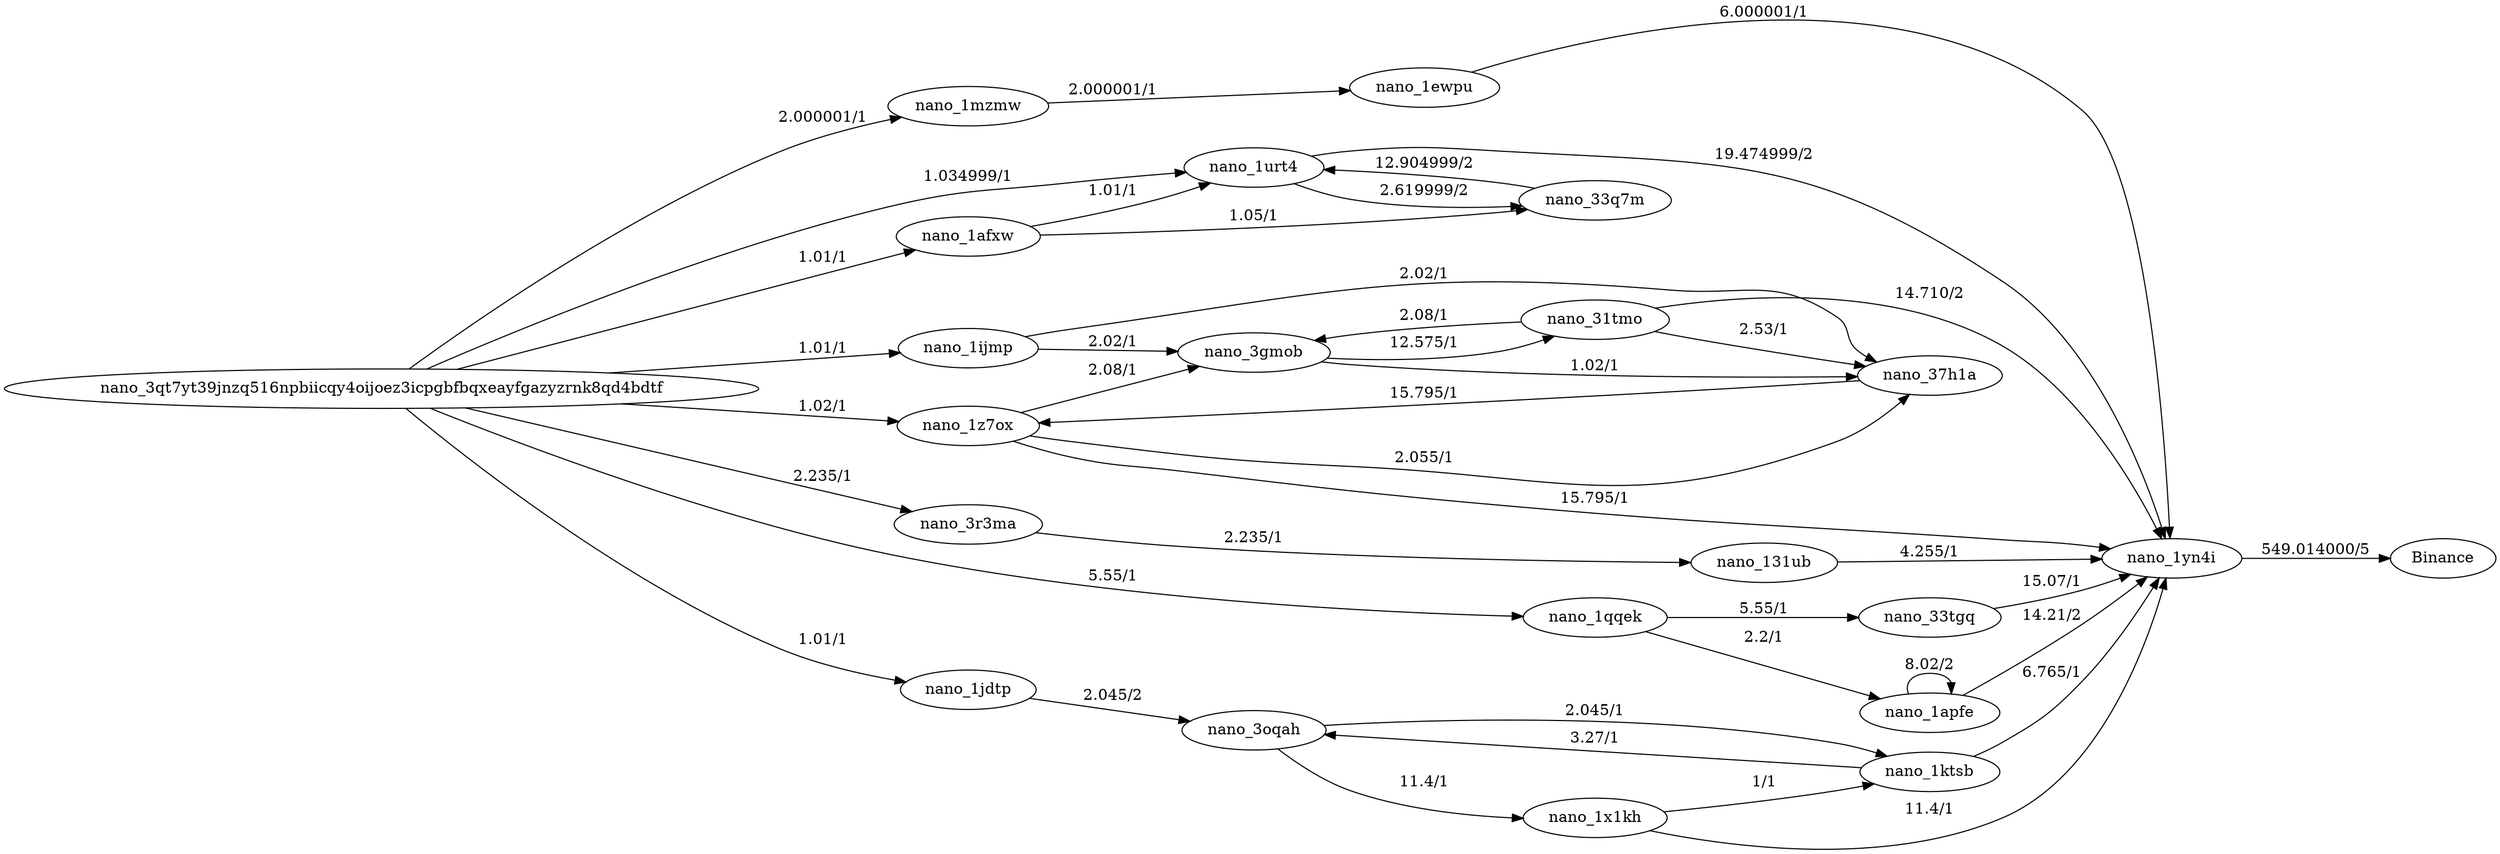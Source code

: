 digraph {
	graph [rankdir=LR]
	nano_3qt7yt39jnzq516npbiicqy4oijoez3icpgbfbqxeayfgazyzrnk8qd4bdtf [URL="https://nanocrawler.cc/explorer/account/nano_3qt7yt39jnzq516npbiicqy4oijoez3icpgbfbqxeayfgazyzrnk8qd4bdtf/history"]
	nano_1mzmwktsuayytipudnh6g53whsjzr8oiajbyom8krdrtm59dueixjepjf5fn [label=nano_1mzmw URL="https://nanocrawler.cc/explorer/account/nano_1mzmwktsuayytipudnh6g53whsjzr8oiajbyom8krdrtm59dueixjepjf5fn/history"]
	nano_3qt7yt39jnzq516npbiicqy4oijoez3icpgbfbqxeayfgazyzrnk8qd4bdtf -> nano_1mzmwktsuayytipudnh6g53whsjzr8oiajbyom8krdrtm59dueixjepjf5fn [label="2.000001/1"]
	nano_1z7oxugm9ce8xpt1wh4i5zp47mpfjbneimewmpdo1w6mups88adkmggby1q9 [label=nano_1z7ox URL="https://nanocrawler.cc/explorer/account/nano_1z7oxugm9ce8xpt1wh4i5zp47mpfjbneimewmpdo1w6mups88adkmggby1q9/history"]
	nano_3qt7yt39jnzq516npbiicqy4oijoez3icpgbfbqxeayfgazyzrnk8qd4bdtf -> nano_1z7oxugm9ce8xpt1wh4i5zp47mpfjbneimewmpdo1w6mups88adkmggby1q9 [label="1.02/1"]
	nano_1ijmp98wncewk48ak87rhkwwej3fissfe4anjnnxk7ifernrnp3wxryqop81 [label=nano_1ijmp URL="https://nanocrawler.cc/explorer/account/nano_1ijmp98wncewk48ak87rhkwwej3fissfe4anjnnxk7ifernrnp3wxryqop81/history"]
	nano_3qt7yt39jnzq516npbiicqy4oijoez3icpgbfbqxeayfgazyzrnk8qd4bdtf -> nano_1ijmp98wncewk48ak87rhkwwej3fissfe4anjnnxk7ifernrnp3wxryqop81 [label="1.01/1"]
	nano_1afxwzsdmti5we4xkxkxikuodegahnyi3ijio64aafduecm5kq9axwbxtkxx [label=nano_1afxw URL="https://nanocrawler.cc/explorer/account/nano_1afxwzsdmti5we4xkxkxikuodegahnyi3ijio64aafduecm5kq9axwbxtkxx/history"]
	nano_3qt7yt39jnzq516npbiicqy4oijoez3icpgbfbqxeayfgazyzrnk8qd4bdtf -> nano_1afxwzsdmti5we4xkxkxikuodegahnyi3ijio64aafduecm5kq9axwbxtkxx [label="1.01/1"]
	nano_1urt4m979igp1bfrnrajswarfscj7aw5gdsy7jkzgbhmob5zcayjq5hqwe9e [label=nano_1urt4 URL="https://nanocrawler.cc/explorer/account/nano_1urt4m979igp1bfrnrajswarfscj7aw5gdsy7jkzgbhmob5zcayjq5hqwe9e/history"]
	nano_3qt7yt39jnzq516npbiicqy4oijoez3icpgbfbqxeayfgazyzrnk8qd4bdtf -> nano_1urt4m979igp1bfrnrajswarfscj7aw5gdsy7jkzgbhmob5zcayjq5hqwe9e [label="1.034999/1"]
	nano_1jdtpk7p76exs17m5pkjub9zku4dmek6dzmoqtbiub5iahkggoj9uhna1xcb [label=nano_1jdtp URL="https://nanocrawler.cc/explorer/account/nano_1jdtpk7p76exs17m5pkjub9zku4dmek6dzmoqtbiub5iahkggoj9uhna1xcb/history"]
	nano_3qt7yt39jnzq516npbiicqy4oijoez3icpgbfbqxeayfgazyzrnk8qd4bdtf -> nano_1jdtpk7p76exs17m5pkjub9zku4dmek6dzmoqtbiub5iahkggoj9uhna1xcb [label="1.01/1"]
	nano_3r3maaoa4a15rxy587gg9minmayyfb3b5r6ynhywgtdey6pjkyn1tb3c7r4x [label=nano_3r3ma URL="https://nanocrawler.cc/explorer/account/nano_3r3maaoa4a15rxy587gg9minmayyfb3b5r6ynhywgtdey6pjkyn1tb3c7r4x/history"]
	nano_3qt7yt39jnzq516npbiicqy4oijoez3icpgbfbqxeayfgazyzrnk8qd4bdtf -> nano_3r3maaoa4a15rxy587gg9minmayyfb3b5r6ynhywgtdey6pjkyn1tb3c7r4x [label="2.235/1"]
	nano_1qqekerd1dand9j78ec6rsrhrac6rptiuwei86eh3fkdmw9r5khtwdtgfd4w [label=nano_1qqek URL="https://nanocrawler.cc/explorer/account/nano_1qqekerd1dand9j78ec6rsrhrac6rptiuwei86eh3fkdmw9r5khtwdtgfd4w/history"]
	nano_3qt7yt39jnzq516npbiicqy4oijoez3icpgbfbqxeayfgazyzrnk8qd4bdtf -> nano_1qqekerd1dand9j78ec6rsrhrac6rptiuwei86eh3fkdmw9r5khtwdtgfd4w [label="5.55/1"]
	nano_1jdtpk7p76exs17m5pkjub9zku4dmek6dzmoqtbiub5iahkggoj9uhna1xcb [label=nano_1jdtp URL="https://nanocrawler.cc/explorer/account/nano_1jdtpk7p76exs17m5pkjub9zku4dmek6dzmoqtbiub5iahkggoj9uhna1xcb/history"]
	nano_3oqahrgqmb51j6tap96x3yhphrguy8a597ugm5t91g73tgnkfmdh6dbuyx5d [label=nano_3oqah URL="https://nanocrawler.cc/explorer/account/nano_3oqahrgqmb51j6tap96x3yhphrguy8a597ugm5t91g73tgnkfmdh6dbuyx5d/history"]
	nano_1jdtpk7p76exs17m5pkjub9zku4dmek6dzmoqtbiub5iahkggoj9uhna1xcb -> nano_3oqahrgqmb51j6tap96x3yhphrguy8a597ugm5t91g73tgnkfmdh6dbuyx5d [label="2.045/2"]
	nano_1urt4m979igp1bfrnrajswarfscj7aw5gdsy7jkzgbhmob5zcayjq5hqwe9e [label=nano_1urt4 URL="https://nanocrawler.cc/explorer/account/nano_1urt4m979igp1bfrnrajswarfscj7aw5gdsy7jkzgbhmob5zcayjq5hqwe9e/history"]
	nano_1yn4ips8wry57sfj4hnkgodyrpu67bgpeassmrne46sg9uhr6obnmkgxyr9q [label=nano_1yn4i URL="https://nanocrawler.cc/explorer/account/nano_1yn4ips8wry57sfj4hnkgodyrpu67bgpeassmrne46sg9uhr6obnmkgxyr9q/history"]
	nano_1urt4m979igp1bfrnrajswarfscj7aw5gdsy7jkzgbhmob5zcayjq5hqwe9e -> nano_1yn4ips8wry57sfj4hnkgodyrpu67bgpeassmrne46sg9uhr6obnmkgxyr9q [label="19.474999/2"]
	nano_1urt4m979igp1bfrnrajswarfscj7aw5gdsy7jkzgbhmob5zcayjq5hqwe9e [label=nano_1urt4 URL="https://nanocrawler.cc/explorer/account/nano_1urt4m979igp1bfrnrajswarfscj7aw5gdsy7jkzgbhmob5zcayjq5hqwe9e/history"]
	nano_33q7mbzzx4urqwjz59pyweiba1scjp7aiemk3wctfwund7mpr4autyed4hy3 [label=nano_33q7m URL="https://nanocrawler.cc/explorer/account/nano_33q7mbzzx4urqwjz59pyweiba1scjp7aiemk3wctfwund7mpr4autyed4hy3/history"]
	nano_1urt4m979igp1bfrnrajswarfscj7aw5gdsy7jkzgbhmob5zcayjq5hqwe9e -> nano_33q7mbzzx4urqwjz59pyweiba1scjp7aiemk3wctfwund7mpr4autyed4hy3 [label="2.619999/2"]
	nano_1ijmp98wncewk48ak87rhkwwej3fissfe4anjnnxk7ifernrnp3wxryqop81 [label=nano_1ijmp URL="https://nanocrawler.cc/explorer/account/nano_1ijmp98wncewk48ak87rhkwwej3fissfe4anjnnxk7ifernrnp3wxryqop81/history"]
	nano_37h1aqpeesn5xap4mjjjj9gnmdkyptn8mmmb1xhx8m6176h8emaeps5wq67q [label=nano_37h1a URL="https://nanocrawler.cc/explorer/account/nano_37h1aqpeesn5xap4mjjjj9gnmdkyptn8mmmb1xhx8m6176h8emaeps5wq67q/history"]
	nano_1ijmp98wncewk48ak87rhkwwej3fissfe4anjnnxk7ifernrnp3wxryqop81 -> nano_37h1aqpeesn5xap4mjjjj9gnmdkyptn8mmmb1xhx8m6176h8emaeps5wq67q [label="2.02/1"]
	nano_1ijmp98wncewk48ak87rhkwwej3fissfe4anjnnxk7ifernrnp3wxryqop81 [label=nano_1ijmp URL="https://nanocrawler.cc/explorer/account/nano_1ijmp98wncewk48ak87rhkwwej3fissfe4anjnnxk7ifernrnp3wxryqop81/history"]
	nano_3gmobrncois7fe1pn9ue5niqtbsw6jp68oscfxuqptymjs7ebi6fz8sjq1ou [label=nano_3gmob URL="https://nanocrawler.cc/explorer/account/nano_3gmobrncois7fe1pn9ue5niqtbsw6jp68oscfxuqptymjs7ebi6fz8sjq1ou/history"]
	nano_1ijmp98wncewk48ak87rhkwwej3fissfe4anjnnxk7ifernrnp3wxryqop81 -> nano_3gmobrncois7fe1pn9ue5niqtbsw6jp68oscfxuqptymjs7ebi6fz8sjq1ou [label="2.02/1"]
	nano_1mzmwktsuayytipudnh6g53whsjzr8oiajbyom8krdrtm59dueixjepjf5fn [label=nano_1mzmw URL="https://nanocrawler.cc/explorer/account/nano_1mzmwktsuayytipudnh6g53whsjzr8oiajbyom8krdrtm59dueixjepjf5fn/history"]
	nano_1ewpuigknz9k9xug77xw8d8w1auyuas35k3y1oxbcap64rx3pdi8wzbo5o5w [label=nano_1ewpu URL="https://nanocrawler.cc/explorer/account/nano_1ewpuigknz9k9xug77xw8d8w1auyuas35k3y1oxbcap64rx3pdi8wzbo5o5w/history"]
	nano_1mzmwktsuayytipudnh6g53whsjzr8oiajbyom8krdrtm59dueixjepjf5fn -> nano_1ewpuigknz9k9xug77xw8d8w1auyuas35k3y1oxbcap64rx3pdi8wzbo5o5w [label="2.000001/1"]
	nano_1afxwzsdmti5we4xkxkxikuodegahnyi3ijio64aafduecm5kq9axwbxtkxx [label=nano_1afxw URL="https://nanocrawler.cc/explorer/account/nano_1afxwzsdmti5we4xkxkxikuodegahnyi3ijio64aafduecm5kq9axwbxtkxx/history"]
	nano_1urt4m979igp1bfrnrajswarfscj7aw5gdsy7jkzgbhmob5zcayjq5hqwe9e [label=nano_1urt4 URL="https://nanocrawler.cc/explorer/account/nano_1urt4m979igp1bfrnrajswarfscj7aw5gdsy7jkzgbhmob5zcayjq5hqwe9e/history"]
	nano_1afxwzsdmti5we4xkxkxikuodegahnyi3ijio64aafduecm5kq9axwbxtkxx -> nano_1urt4m979igp1bfrnrajswarfscj7aw5gdsy7jkzgbhmob5zcayjq5hqwe9e [label="1.01/1"]
	nano_1afxwzsdmti5we4xkxkxikuodegahnyi3ijio64aafduecm5kq9axwbxtkxx [label=nano_1afxw URL="https://nanocrawler.cc/explorer/account/nano_1afxwzsdmti5we4xkxkxikuodegahnyi3ijio64aafduecm5kq9axwbxtkxx/history"]
	nano_33q7mbzzx4urqwjz59pyweiba1scjp7aiemk3wctfwund7mpr4autyed4hy3 [label=nano_33q7m URL="https://nanocrawler.cc/explorer/account/nano_33q7mbzzx4urqwjz59pyweiba1scjp7aiemk3wctfwund7mpr4autyed4hy3/history"]
	nano_1afxwzsdmti5we4xkxkxikuodegahnyi3ijio64aafduecm5kq9axwbxtkxx -> nano_33q7mbzzx4urqwjz59pyweiba1scjp7aiemk3wctfwund7mpr4autyed4hy3 [label="1.05/1"]
	nano_3r3maaoa4a15rxy587gg9minmayyfb3b5r6ynhywgtdey6pjkyn1tb3c7r4x [label=nano_3r3ma URL="https://nanocrawler.cc/explorer/account/nano_3r3maaoa4a15rxy587gg9minmayyfb3b5r6ynhywgtdey6pjkyn1tb3c7r4x/history"]
	nano_131ubrcdie57twu41y4nh8sa4t1gqhjcedkcaaks4q4aut85nwn65wj6qifo [label=nano_131ub URL="https://nanocrawler.cc/explorer/account/nano_131ubrcdie57twu41y4nh8sa4t1gqhjcedkcaaks4q4aut85nwn65wj6qifo/history"]
	nano_3r3maaoa4a15rxy587gg9minmayyfb3b5r6ynhywgtdey6pjkyn1tb3c7r4x -> nano_131ubrcdie57twu41y4nh8sa4t1gqhjcedkcaaks4q4aut85nwn65wj6qifo [label="2.235/1"]
	nano_1qqekerd1dand9j78ec6rsrhrac6rptiuwei86eh3fkdmw9r5khtwdtgfd4w [label=nano_1qqek URL="https://nanocrawler.cc/explorer/account/nano_1qqekerd1dand9j78ec6rsrhrac6rptiuwei86eh3fkdmw9r5khtwdtgfd4w/history"]
	nano_1apfegh11y4juznrgpbz6dqrw8bpheoiw336s1asf818m5joc7r69iuou7s6 [label=nano_1apfe URL="https://nanocrawler.cc/explorer/account/nano_1apfegh11y4juznrgpbz6dqrw8bpheoiw336s1asf818m5joc7r69iuou7s6/history"]
	nano_1qqekerd1dand9j78ec6rsrhrac6rptiuwei86eh3fkdmw9r5khtwdtgfd4w -> nano_1apfegh11y4juznrgpbz6dqrw8bpheoiw336s1asf818m5joc7r69iuou7s6 [label="2.2/1"]
	nano_1qqekerd1dand9j78ec6rsrhrac6rptiuwei86eh3fkdmw9r5khtwdtgfd4w [label=nano_1qqek URL="https://nanocrawler.cc/explorer/account/nano_1qqekerd1dand9j78ec6rsrhrac6rptiuwei86eh3fkdmw9r5khtwdtgfd4w/history"]
	nano_33tgqesgpm819xhgynbnq7jzk95tkkfpqkt9m1meuzbaeejy8u98w33xpgdk [label=nano_33tgq URL="https://nanocrawler.cc/explorer/account/nano_33tgqesgpm819xhgynbnq7jzk95tkkfpqkt9m1meuzbaeejy8u98w33xpgdk/history"]
	nano_1qqekerd1dand9j78ec6rsrhrac6rptiuwei86eh3fkdmw9r5khtwdtgfd4w -> nano_33tgqesgpm819xhgynbnq7jzk95tkkfpqkt9m1meuzbaeejy8u98w33xpgdk [label="5.55/1"]
	nano_1z7oxugm9ce8xpt1wh4i5zp47mpfjbneimewmpdo1w6mups88adkmggby1q9 [label=nano_1z7ox URL="https://nanocrawler.cc/explorer/account/nano_1z7oxugm9ce8xpt1wh4i5zp47mpfjbneimewmpdo1w6mups88adkmggby1q9/history"]
	nano_1yn4ips8wry57sfj4hnkgodyrpu67bgpeassmrne46sg9uhr6obnmkgxyr9q [label=nano_1yn4i URL="https://nanocrawler.cc/explorer/account/nano_1yn4ips8wry57sfj4hnkgodyrpu67bgpeassmrne46sg9uhr6obnmkgxyr9q/history"]
	nano_1z7oxugm9ce8xpt1wh4i5zp47mpfjbneimewmpdo1w6mups88adkmggby1q9 -> nano_1yn4ips8wry57sfj4hnkgodyrpu67bgpeassmrne46sg9uhr6obnmkgxyr9q [label="15.795/1"]
	nano_1z7oxugm9ce8xpt1wh4i5zp47mpfjbneimewmpdo1w6mups88adkmggby1q9 [label=nano_1z7ox URL="https://nanocrawler.cc/explorer/account/nano_1z7oxugm9ce8xpt1wh4i5zp47mpfjbneimewmpdo1w6mups88adkmggby1q9/history"]
	nano_37h1aqpeesn5xap4mjjjj9gnmdkyptn8mmmb1xhx8m6176h8emaeps5wq67q [label=nano_37h1a URL="https://nanocrawler.cc/explorer/account/nano_37h1aqpeesn5xap4mjjjj9gnmdkyptn8mmmb1xhx8m6176h8emaeps5wq67q/history"]
	nano_1z7oxugm9ce8xpt1wh4i5zp47mpfjbneimewmpdo1w6mups88adkmggby1q9 -> nano_37h1aqpeesn5xap4mjjjj9gnmdkyptn8mmmb1xhx8m6176h8emaeps5wq67q [label="2.055/1"]
	nano_1z7oxugm9ce8xpt1wh4i5zp47mpfjbneimewmpdo1w6mups88adkmggby1q9 [label=nano_1z7ox URL="https://nanocrawler.cc/explorer/account/nano_1z7oxugm9ce8xpt1wh4i5zp47mpfjbneimewmpdo1w6mups88adkmggby1q9/history"]
	nano_3gmobrncois7fe1pn9ue5niqtbsw6jp68oscfxuqptymjs7ebi6fz8sjq1ou [label=nano_3gmob URL="https://nanocrawler.cc/explorer/account/nano_3gmobrncois7fe1pn9ue5niqtbsw6jp68oscfxuqptymjs7ebi6fz8sjq1ou/history"]
	nano_1z7oxugm9ce8xpt1wh4i5zp47mpfjbneimewmpdo1w6mups88adkmggby1q9 -> nano_3gmobrncois7fe1pn9ue5niqtbsw6jp68oscfxuqptymjs7ebi6fz8sjq1ou [label="2.08/1"]
	nano_1yn4ips8wry57sfj4hnkgodyrpu67bgpeassmrne46sg9uhr6obnmkgxyr9q [label=nano_1yn4i URL="https://nanocrawler.cc/explorer/account/nano_1yn4ips8wry57sfj4hnkgodyrpu67bgpeassmrne46sg9uhr6obnmkgxyr9q/history"]
	nano_3jwrszth46rk1mu7rmb4rhm54us8yg1gw3ipodftqtikf5yqdyr7471nsg1k [label=Binance URL="https://nanocrawler.cc/explorer/account/nano_3jwrszth46rk1mu7rmb4rhm54us8yg1gw3ipodftqtikf5yqdyr7471nsg1k/history"]
	nano_1yn4ips8wry57sfj4hnkgodyrpu67bgpeassmrne46sg9uhr6obnmkgxyr9q -> nano_3jwrszth46rk1mu7rmb4rhm54us8yg1gw3ipodftqtikf5yqdyr7471nsg1k [label="549.014000/5"]
	nano_1ewpuigknz9k9xug77xw8d8w1auyuas35k3y1oxbcap64rx3pdi8wzbo5o5w [label=nano_1ewpu URL="https://nanocrawler.cc/explorer/account/nano_1ewpuigknz9k9xug77xw8d8w1auyuas35k3y1oxbcap64rx3pdi8wzbo5o5w/history"]
	nano_1yn4ips8wry57sfj4hnkgodyrpu67bgpeassmrne46sg9uhr6obnmkgxyr9q [label=nano_1yn4i URL="https://nanocrawler.cc/explorer/account/nano_1yn4ips8wry57sfj4hnkgodyrpu67bgpeassmrne46sg9uhr6obnmkgxyr9q/history"]
	nano_1ewpuigknz9k9xug77xw8d8w1auyuas35k3y1oxbcap64rx3pdi8wzbo5o5w -> nano_1yn4ips8wry57sfj4hnkgodyrpu67bgpeassmrne46sg9uhr6obnmkgxyr9q [label="6.000001/1"]
	nano_3oqahrgqmb51j6tap96x3yhphrguy8a597ugm5t91g73tgnkfmdh6dbuyx5d [label=nano_3oqah URL="https://nanocrawler.cc/explorer/account/nano_3oqahrgqmb51j6tap96x3yhphrguy8a597ugm5t91g73tgnkfmdh6dbuyx5d/history"]
	nano_1ktsbgw1n67acgrqoido86yozomnogon1khaad3mhzuqetks13w3jqbbwph6 [label=nano_1ktsb URL="https://nanocrawler.cc/explorer/account/nano_1ktsbgw1n67acgrqoido86yozomnogon1khaad3mhzuqetks13w3jqbbwph6/history"]
	nano_3oqahrgqmb51j6tap96x3yhphrguy8a597ugm5t91g73tgnkfmdh6dbuyx5d -> nano_1ktsbgw1n67acgrqoido86yozomnogon1khaad3mhzuqetks13w3jqbbwph6 [label="2.045/1"]
	nano_3oqahrgqmb51j6tap96x3yhphrguy8a597ugm5t91g73tgnkfmdh6dbuyx5d [label=nano_3oqah URL="https://nanocrawler.cc/explorer/account/nano_3oqahrgqmb51j6tap96x3yhphrguy8a597ugm5t91g73tgnkfmdh6dbuyx5d/history"]
	nano_1x1khayww4yyb1h8git5qns53saraifyja6h78jfspix597gdgr7ntqwgsi8 [label=nano_1x1kh URL="https://nanocrawler.cc/explorer/account/nano_1x1khayww4yyb1h8git5qns53saraifyja6h78jfspix597gdgr7ntqwgsi8/history"]
	nano_3oqahrgqmb51j6tap96x3yhphrguy8a597ugm5t91g73tgnkfmdh6dbuyx5d -> nano_1x1khayww4yyb1h8git5qns53saraifyja6h78jfspix597gdgr7ntqwgsi8 [label="11.4/1"]
	nano_3gmobrncois7fe1pn9ue5niqtbsw6jp68oscfxuqptymjs7ebi6fz8sjq1ou [label=nano_3gmob URL="https://nanocrawler.cc/explorer/account/nano_3gmobrncois7fe1pn9ue5niqtbsw6jp68oscfxuqptymjs7ebi6fz8sjq1ou/history"]
	nano_37h1aqpeesn5xap4mjjjj9gnmdkyptn8mmmb1xhx8m6176h8emaeps5wq67q [label=nano_37h1a URL="https://nanocrawler.cc/explorer/account/nano_37h1aqpeesn5xap4mjjjj9gnmdkyptn8mmmb1xhx8m6176h8emaeps5wq67q/history"]
	nano_3gmobrncois7fe1pn9ue5niqtbsw6jp68oscfxuqptymjs7ebi6fz8sjq1ou -> nano_37h1aqpeesn5xap4mjjjj9gnmdkyptn8mmmb1xhx8m6176h8emaeps5wq67q [label="1.02/1"]
	nano_3gmobrncois7fe1pn9ue5niqtbsw6jp68oscfxuqptymjs7ebi6fz8sjq1ou [label=nano_3gmob URL="https://nanocrawler.cc/explorer/account/nano_3gmobrncois7fe1pn9ue5niqtbsw6jp68oscfxuqptymjs7ebi6fz8sjq1ou/history"]
	nano_31tmowcaa9r7wj91646tn89x3358g1sts4xpkbudwihzf6w6za1azu37mybe [label=nano_31tmo URL="https://nanocrawler.cc/explorer/account/nano_31tmowcaa9r7wj91646tn89x3358g1sts4xpkbudwihzf6w6za1azu37mybe/history"]
	nano_3gmobrncois7fe1pn9ue5niqtbsw6jp68oscfxuqptymjs7ebi6fz8sjq1ou -> nano_31tmowcaa9r7wj91646tn89x3358g1sts4xpkbudwihzf6w6za1azu37mybe [label="12.575/1"]
	nano_33q7mbzzx4urqwjz59pyweiba1scjp7aiemk3wctfwund7mpr4autyed4hy3 [label=nano_33q7m URL="https://nanocrawler.cc/explorer/account/nano_33q7mbzzx4urqwjz59pyweiba1scjp7aiemk3wctfwund7mpr4autyed4hy3/history"]
	nano_1urt4m979igp1bfrnrajswarfscj7aw5gdsy7jkzgbhmob5zcayjq5hqwe9e [label=nano_1urt4 URL="https://nanocrawler.cc/explorer/account/nano_1urt4m979igp1bfrnrajswarfscj7aw5gdsy7jkzgbhmob5zcayjq5hqwe9e/history"]
	nano_33q7mbzzx4urqwjz59pyweiba1scjp7aiemk3wctfwund7mpr4autyed4hy3 -> nano_1urt4m979igp1bfrnrajswarfscj7aw5gdsy7jkzgbhmob5zcayjq5hqwe9e [label="12.904999/2"]
	nano_37h1aqpeesn5xap4mjjjj9gnmdkyptn8mmmb1xhx8m6176h8emaeps5wq67q [label=nano_37h1a URL="https://nanocrawler.cc/explorer/account/nano_37h1aqpeesn5xap4mjjjj9gnmdkyptn8mmmb1xhx8m6176h8emaeps5wq67q/history"]
	nano_1z7oxugm9ce8xpt1wh4i5zp47mpfjbneimewmpdo1w6mups88adkmggby1q9 [label=nano_1z7ox URL="https://nanocrawler.cc/explorer/account/nano_1z7oxugm9ce8xpt1wh4i5zp47mpfjbneimewmpdo1w6mups88adkmggby1q9/history"]
	nano_37h1aqpeesn5xap4mjjjj9gnmdkyptn8mmmb1xhx8m6176h8emaeps5wq67q -> nano_1z7oxugm9ce8xpt1wh4i5zp47mpfjbneimewmpdo1w6mups88adkmggby1q9 [label="15.795/1"]
	nano_33tgqesgpm819xhgynbnq7jzk95tkkfpqkt9m1meuzbaeejy8u98w33xpgdk [label=nano_33tgq URL="https://nanocrawler.cc/explorer/account/nano_33tgqesgpm819xhgynbnq7jzk95tkkfpqkt9m1meuzbaeejy8u98w33xpgdk/history"]
	nano_1yn4ips8wry57sfj4hnkgodyrpu67bgpeassmrne46sg9uhr6obnmkgxyr9q [label=nano_1yn4i URL="https://nanocrawler.cc/explorer/account/nano_1yn4ips8wry57sfj4hnkgodyrpu67bgpeassmrne46sg9uhr6obnmkgxyr9q/history"]
	nano_33tgqesgpm819xhgynbnq7jzk95tkkfpqkt9m1meuzbaeejy8u98w33xpgdk -> nano_1yn4ips8wry57sfj4hnkgodyrpu67bgpeassmrne46sg9uhr6obnmkgxyr9q [label="15.07/1"]
	nano_131ubrcdie57twu41y4nh8sa4t1gqhjcedkcaaks4q4aut85nwn65wj6qifo [label=nano_131ub URL="https://nanocrawler.cc/explorer/account/nano_131ubrcdie57twu41y4nh8sa4t1gqhjcedkcaaks4q4aut85nwn65wj6qifo/history"]
	nano_1yn4ips8wry57sfj4hnkgodyrpu67bgpeassmrne46sg9uhr6obnmkgxyr9q [label=nano_1yn4i URL="https://nanocrawler.cc/explorer/account/nano_1yn4ips8wry57sfj4hnkgodyrpu67bgpeassmrne46sg9uhr6obnmkgxyr9q/history"]
	nano_131ubrcdie57twu41y4nh8sa4t1gqhjcedkcaaks4q4aut85nwn65wj6qifo -> nano_1yn4ips8wry57sfj4hnkgodyrpu67bgpeassmrne46sg9uhr6obnmkgxyr9q [label="4.255/1"]
	nano_1apfegh11y4juznrgpbz6dqrw8bpheoiw336s1asf818m5joc7r69iuou7s6 [label=nano_1apfe URL="https://nanocrawler.cc/explorer/account/nano_1apfegh11y4juznrgpbz6dqrw8bpheoiw336s1asf818m5joc7r69iuou7s6/history"]
	nano_1yn4ips8wry57sfj4hnkgodyrpu67bgpeassmrne46sg9uhr6obnmkgxyr9q [label=nano_1yn4i URL="https://nanocrawler.cc/explorer/account/nano_1yn4ips8wry57sfj4hnkgodyrpu67bgpeassmrne46sg9uhr6obnmkgxyr9q/history"]
	nano_1apfegh11y4juznrgpbz6dqrw8bpheoiw336s1asf818m5joc7r69iuou7s6 -> nano_1yn4ips8wry57sfj4hnkgodyrpu67bgpeassmrne46sg9uhr6obnmkgxyr9q [label="14.21/2"]
	nano_1apfegh11y4juznrgpbz6dqrw8bpheoiw336s1asf818m5joc7r69iuou7s6 [label=nano_1apfe URL="https://nanocrawler.cc/explorer/account/nano_1apfegh11y4juznrgpbz6dqrw8bpheoiw336s1asf818m5joc7r69iuou7s6/history"]
	nano_1apfegh11y4juznrgpbz6dqrw8bpheoiw336s1asf818m5joc7r69iuou7s6 [label=nano_1apfe URL="https://nanocrawler.cc/explorer/account/nano_1apfegh11y4juznrgpbz6dqrw8bpheoiw336s1asf818m5joc7r69iuou7s6/history"]
	nano_1apfegh11y4juznrgpbz6dqrw8bpheoiw336s1asf818m5joc7r69iuou7s6 -> nano_1apfegh11y4juznrgpbz6dqrw8bpheoiw336s1asf818m5joc7r69iuou7s6 [label="8.02/2"]
	nano_1x1khayww4yyb1h8git5qns53saraifyja6h78jfspix597gdgr7ntqwgsi8 [label=nano_1x1kh URL="https://nanocrawler.cc/explorer/account/nano_1x1khayww4yyb1h8git5qns53saraifyja6h78jfspix597gdgr7ntqwgsi8/history"]
	nano_1ktsbgw1n67acgrqoido86yozomnogon1khaad3mhzuqetks13w3jqbbwph6 [label=nano_1ktsb URL="https://nanocrawler.cc/explorer/account/nano_1ktsbgw1n67acgrqoido86yozomnogon1khaad3mhzuqetks13w3jqbbwph6/history"]
	nano_1x1khayww4yyb1h8git5qns53saraifyja6h78jfspix597gdgr7ntqwgsi8 -> nano_1ktsbgw1n67acgrqoido86yozomnogon1khaad3mhzuqetks13w3jqbbwph6 [label="1/1"]
	nano_1x1khayww4yyb1h8git5qns53saraifyja6h78jfspix597gdgr7ntqwgsi8 [label=nano_1x1kh URL="https://nanocrawler.cc/explorer/account/nano_1x1khayww4yyb1h8git5qns53saraifyja6h78jfspix597gdgr7ntqwgsi8/history"]
	nano_1yn4ips8wry57sfj4hnkgodyrpu67bgpeassmrne46sg9uhr6obnmkgxyr9q [label=nano_1yn4i URL="https://nanocrawler.cc/explorer/account/nano_1yn4ips8wry57sfj4hnkgodyrpu67bgpeassmrne46sg9uhr6obnmkgxyr9q/history"]
	nano_1x1khayww4yyb1h8git5qns53saraifyja6h78jfspix597gdgr7ntqwgsi8 -> nano_1yn4ips8wry57sfj4hnkgodyrpu67bgpeassmrne46sg9uhr6obnmkgxyr9q [label="11.4/1"]
	nano_1ktsbgw1n67acgrqoido86yozomnogon1khaad3mhzuqetks13w3jqbbwph6 [label=nano_1ktsb URL="https://nanocrawler.cc/explorer/account/nano_1ktsbgw1n67acgrqoido86yozomnogon1khaad3mhzuqetks13w3jqbbwph6/history"]
	nano_1yn4ips8wry57sfj4hnkgodyrpu67bgpeassmrne46sg9uhr6obnmkgxyr9q [label=nano_1yn4i URL="https://nanocrawler.cc/explorer/account/nano_1yn4ips8wry57sfj4hnkgodyrpu67bgpeassmrne46sg9uhr6obnmkgxyr9q/history"]
	nano_1ktsbgw1n67acgrqoido86yozomnogon1khaad3mhzuqetks13w3jqbbwph6 -> nano_1yn4ips8wry57sfj4hnkgodyrpu67bgpeassmrne46sg9uhr6obnmkgxyr9q [label="6.765/1"]
	nano_1ktsbgw1n67acgrqoido86yozomnogon1khaad3mhzuqetks13w3jqbbwph6 [label=nano_1ktsb URL="https://nanocrawler.cc/explorer/account/nano_1ktsbgw1n67acgrqoido86yozomnogon1khaad3mhzuqetks13w3jqbbwph6/history"]
	nano_3oqahrgqmb51j6tap96x3yhphrguy8a597ugm5t91g73tgnkfmdh6dbuyx5d [label=nano_3oqah URL="https://nanocrawler.cc/explorer/account/nano_3oqahrgqmb51j6tap96x3yhphrguy8a597ugm5t91g73tgnkfmdh6dbuyx5d/history"]
	nano_1ktsbgw1n67acgrqoido86yozomnogon1khaad3mhzuqetks13w3jqbbwph6 -> nano_3oqahrgqmb51j6tap96x3yhphrguy8a597ugm5t91g73tgnkfmdh6dbuyx5d [label="3.27/1"]
	nano_31tmowcaa9r7wj91646tn89x3358g1sts4xpkbudwihzf6w6za1azu37mybe [label=nano_31tmo URL="https://nanocrawler.cc/explorer/account/nano_31tmowcaa9r7wj91646tn89x3358g1sts4xpkbudwihzf6w6za1azu37mybe/history"]
	nano_37h1aqpeesn5xap4mjjjj9gnmdkyptn8mmmb1xhx8m6176h8emaeps5wq67q [label=nano_37h1a URL="https://nanocrawler.cc/explorer/account/nano_37h1aqpeesn5xap4mjjjj9gnmdkyptn8mmmb1xhx8m6176h8emaeps5wq67q/history"]
	nano_31tmowcaa9r7wj91646tn89x3358g1sts4xpkbudwihzf6w6za1azu37mybe -> nano_37h1aqpeesn5xap4mjjjj9gnmdkyptn8mmmb1xhx8m6176h8emaeps5wq67q [label="2.53/1"]
	nano_31tmowcaa9r7wj91646tn89x3358g1sts4xpkbudwihzf6w6za1azu37mybe [label=nano_31tmo URL="https://nanocrawler.cc/explorer/account/nano_31tmowcaa9r7wj91646tn89x3358g1sts4xpkbudwihzf6w6za1azu37mybe/history"]
	nano_1yn4ips8wry57sfj4hnkgodyrpu67bgpeassmrne46sg9uhr6obnmkgxyr9q [label=nano_1yn4i URL="https://nanocrawler.cc/explorer/account/nano_1yn4ips8wry57sfj4hnkgodyrpu67bgpeassmrne46sg9uhr6obnmkgxyr9q/history"]
	nano_31tmowcaa9r7wj91646tn89x3358g1sts4xpkbudwihzf6w6za1azu37mybe -> nano_1yn4ips8wry57sfj4hnkgodyrpu67bgpeassmrne46sg9uhr6obnmkgxyr9q [label="14.710/2"]
	nano_31tmowcaa9r7wj91646tn89x3358g1sts4xpkbudwihzf6w6za1azu37mybe [label=nano_31tmo URL="https://nanocrawler.cc/explorer/account/nano_31tmowcaa9r7wj91646tn89x3358g1sts4xpkbudwihzf6w6za1azu37mybe/history"]
	nano_3gmobrncois7fe1pn9ue5niqtbsw6jp68oscfxuqptymjs7ebi6fz8sjq1ou [label=nano_3gmob URL="https://nanocrawler.cc/explorer/account/nano_3gmobrncois7fe1pn9ue5niqtbsw6jp68oscfxuqptymjs7ebi6fz8sjq1ou/history"]
	nano_31tmowcaa9r7wj91646tn89x3358g1sts4xpkbudwihzf6w6za1azu37mybe -> nano_3gmobrncois7fe1pn9ue5niqtbsw6jp68oscfxuqptymjs7ebi6fz8sjq1ou [label="2.08/1"]
}
